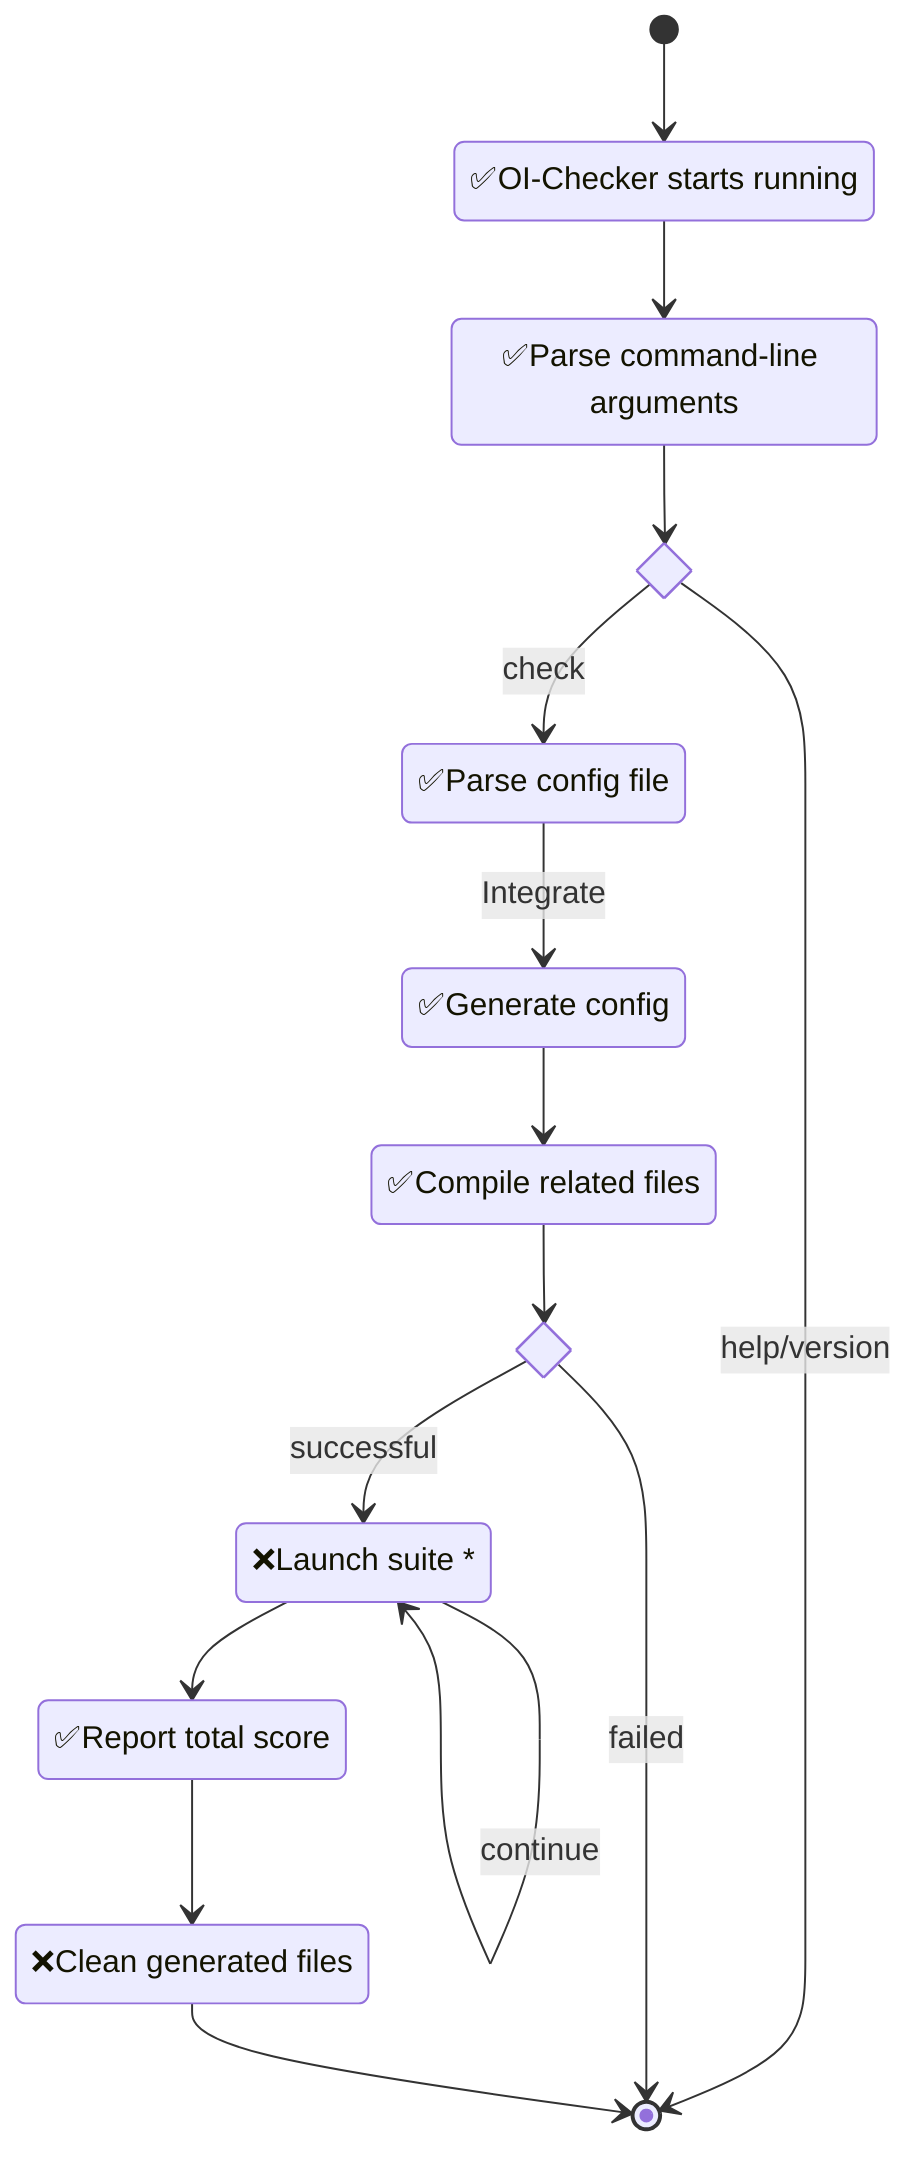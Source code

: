 stateDiagram-v2
    StartRunning : ✅OI-Checker starts running
    ParseCLA : ✅Parse command-line arguments
    state c_parse_cla <<choice>>
    ParseCF : ✅Parse config file
    GenerateCfg : ✅Generate config
    CompileRF : ✅Compile related files
    state c_compile_rf <<choice>>
    LaunchSuite : ❌Launch suite *
    ReportTS : ✅Report total score
    CleanGF : ❌Clean generated files

    [*] --> StartRunning
    StartRunning --> ParseCLA
    ParseCLA --> c_parse_cla
    c_parse_cla --> ParseCF : check
    c_parse_cla --> [*] : help/version
    ParseCF --> GenerateCfg : Integrate
    GenerateCfg --> CompileRF
    CompileRF --> c_compile_rf
    c_compile_rf --> LaunchSuite : successful
    c_compile_rf --> [*] : failed
    LaunchSuite --> LaunchSuite : continue
    LaunchSuite --> ReportTS
    ReportTS --> CleanGF
    CleanGF --> [*]